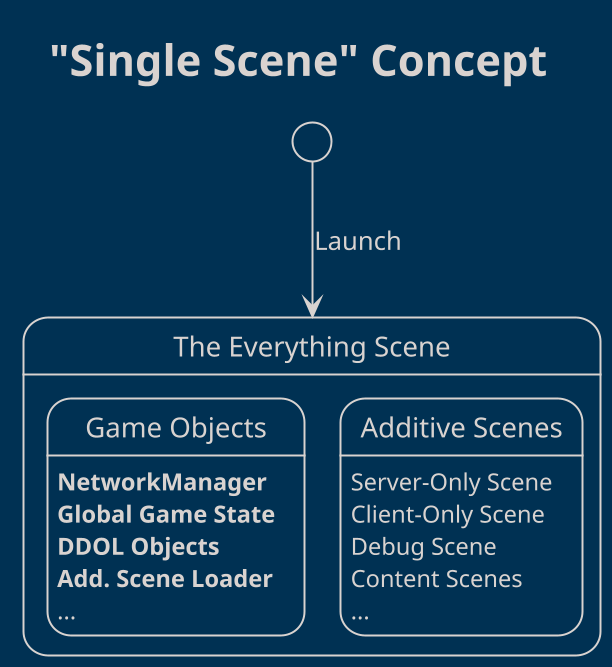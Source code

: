 ﻿@startuml
'https://plantuml.com/state-diagram

!theme blueprint
hide empty description
title "Single Scene" Concept
scale 612 width

state "The Everything Scene" as game {
    state "Game Objects" as objects {
    }
    state "Additive Scenes" as additive {
    }
}

[*] --> game : Launch
objects : **NetworkManager**
objects : **Global Game State**
objects : **DDOL Objects**
objects : **Add. Scene Loader**
objects : ...
additive : Server-Only Scene
additive : Client-Only Scene
additive : Debug Scene
additive : Content Scenes
additive : ...

@enduml
